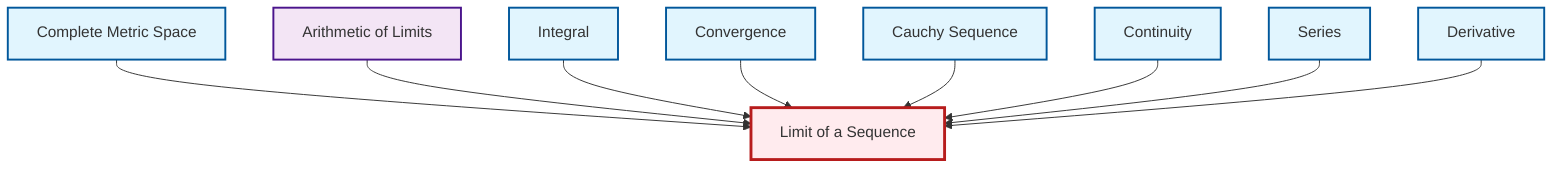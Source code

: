 graph TD
    classDef definition fill:#e1f5fe,stroke:#01579b,stroke-width:2px
    classDef theorem fill:#f3e5f5,stroke:#4a148c,stroke-width:2px
    classDef axiom fill:#fff3e0,stroke:#e65100,stroke-width:2px
    classDef example fill:#e8f5e9,stroke:#1b5e20,stroke-width:2px
    classDef current fill:#ffebee,stroke:#b71c1c,stroke-width:3px
    def-complete-metric-space["Complete Metric Space"]:::definition
    def-integral["Integral"]:::definition
    def-series["Series"]:::definition
    def-cauchy-sequence["Cauchy Sequence"]:::definition
    thm-limit-arithmetic["Arithmetic of Limits"]:::theorem
    def-derivative["Derivative"]:::definition
    def-limit["Limit of a Sequence"]:::definition
    def-continuity["Continuity"]:::definition
    def-convergence["Convergence"]:::definition
    def-complete-metric-space --> def-limit
    thm-limit-arithmetic --> def-limit
    def-integral --> def-limit
    def-convergence --> def-limit
    def-cauchy-sequence --> def-limit
    def-continuity --> def-limit
    def-series --> def-limit
    def-derivative --> def-limit
    class def-limit current
